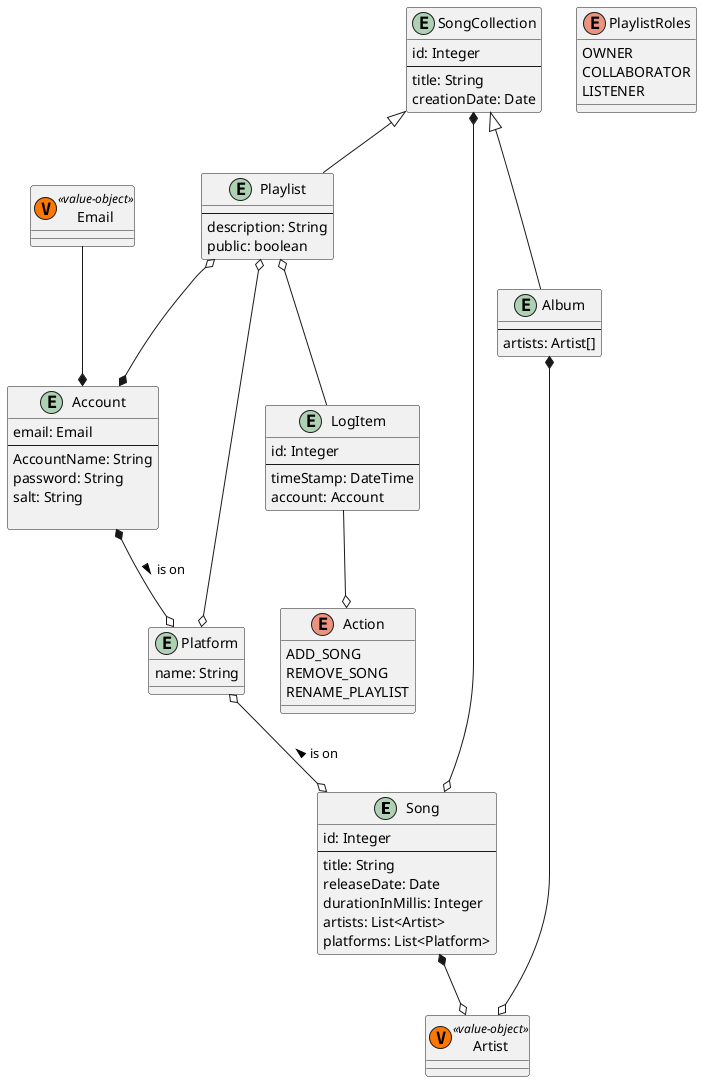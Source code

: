 @startuml
entity Song {
    id: Integer
    --
    title: String
    releaseDate: Date
    durationInMillis: Integer
    artists: List<Artist>
    platforms: List<Platform>
}
entity SongCollection {
    id: Integer
    --
    title: String
    creationDate: Date
}
entity Playlist {
    --
    description: String
    public: boolean
}
entity Album {
    --
    artists: Artist[]
}
entity Account {
    email: Email
    --
    AccountName: String
    password: String
    salt: String

}
'entity at.spengergasse.datamodel.Artist {
'    --
'    description: String
'}

entity Platform {
'will need to check apis to see what we need in here
'can be done in later versions of the datamodel
    name: String
}
'entity Genre {
    'label: String
    '--
    'not sure if this should be in here since it is calculated
    'numberOfCategorisations: Integer
'}
entity LogItem {
    id: Integer
    --
    timeStamp: DateTime
    account: Account
}
class Artist <<(V,#FF7700)value-object>>{}
class Email <<(V,#FF7700)value-object>>{}

enum PlaylistRoles {
    OWNER
    COLLABORATOR
    LISTENER
}
enum Action {
    ADD_SONG
    REMOVE_SONG
    RENAME_PLAYLIST
}

SongCollection *--o Song
Playlist o--* Account
Email --* Account
'Song o--o at.spengergasse.datamodel.Artist
Platform o--o Playlist
Platform o--o Song : is on <
Account *--o Platform : is on >
'Account o--* Song : can categorise >
'Song o--o Genre
LogItem --o Action
Playlist o-- LogItem
SongCollection <|-- Album
SongCollection <|-- Playlist
Album *--o Artist
Song *--o Artist
@enduml